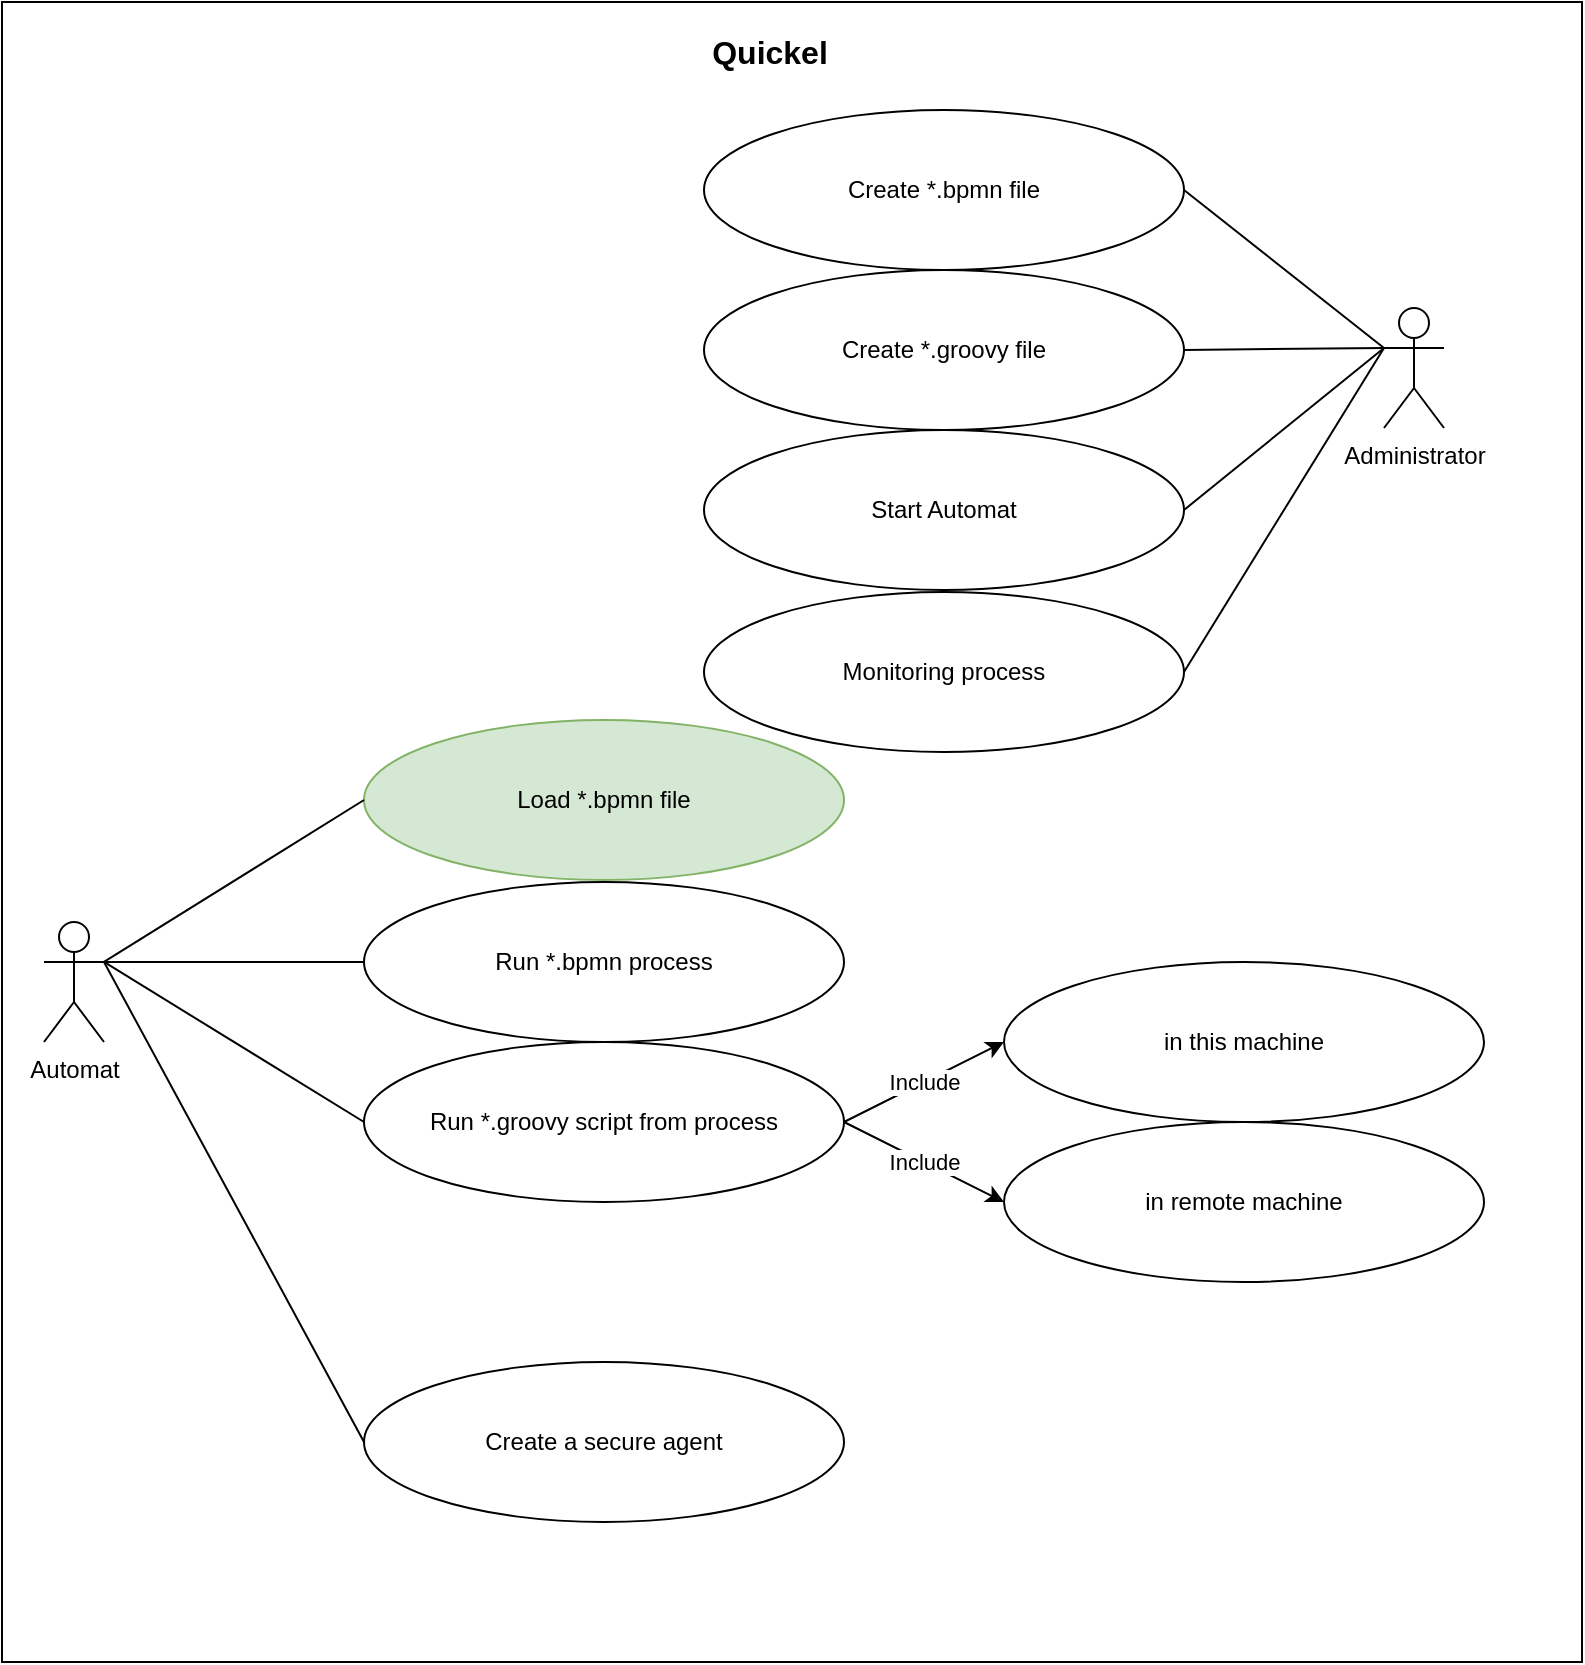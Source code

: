 <mxfile version="14.7.3" type="github">
  <diagram id="Ng2BqvU0paFUUojmLcuE" name="Page-1">
    <mxGraphModel dx="826" dy="1921" grid="1" gridSize="10" guides="1" tooltips="1" connect="1" arrows="1" fold="1" page="1" pageScale="1" pageWidth="827" pageHeight="1169" math="0" shadow="0">
      <root>
        <mxCell id="0" />
        <mxCell id="1" parent="0" />
        <mxCell id="fiTG0JwAD-tm_gVDzVSc-3" value="" style="rounded=0;whiteSpace=wrap;html=1;" parent="1" vertex="1">
          <mxGeometry x="19" y="-120" width="790" height="830" as="geometry" />
        </mxCell>
        <mxCell id="sRjlCFk46RuaAmub3R1Q-1" value="Automat" style="shape=umlActor;verticalLabelPosition=bottom;verticalAlign=top;html=1;outlineConnect=0;" parent="1" vertex="1">
          <mxGeometry x="40" y="340" width="30" height="60" as="geometry" />
        </mxCell>
        <mxCell id="sRjlCFk46RuaAmub3R1Q-2" value="Load *.bpmn file" style="ellipse;whiteSpace=wrap;html=1;fillColor=#d5e8d4;strokeColor=#82b366;" parent="1" vertex="1">
          <mxGeometry x="200" y="239" width="240" height="80" as="geometry" />
        </mxCell>
        <mxCell id="sRjlCFk46RuaAmub3R1Q-3" value="" style="endArrow=none;html=1;entryX=0;entryY=0.5;entryDx=0;entryDy=0;exitX=1;exitY=0.333;exitDx=0;exitDy=0;exitPerimeter=0;" parent="1" source="sRjlCFk46RuaAmub3R1Q-1" target="sRjlCFk46RuaAmub3R1Q-2" edge="1">
          <mxGeometry width="50" height="50" relative="1" as="geometry">
            <mxPoint x="390" y="410" as="sourcePoint" />
            <mxPoint x="440" y="360" as="targetPoint" />
          </mxGeometry>
        </mxCell>
        <mxCell id="sRjlCFk46RuaAmub3R1Q-5" value="Run *.bpmn process" style="ellipse;whiteSpace=wrap;html=1;" parent="1" vertex="1">
          <mxGeometry x="200" y="320" width="240" height="80" as="geometry" />
        </mxCell>
        <mxCell id="sRjlCFk46RuaAmub3R1Q-6" value="" style="endArrow=none;html=1;entryX=0;entryY=0.5;entryDx=0;entryDy=0;exitX=1;exitY=0.333;exitDx=0;exitDy=0;exitPerimeter=0;" parent="1" source="sRjlCFk46RuaAmub3R1Q-1" target="sRjlCFk46RuaAmub3R1Q-5" edge="1">
          <mxGeometry width="50" height="50" relative="1" as="geometry">
            <mxPoint x="70" y="360" as="sourcePoint" />
            <mxPoint x="200" y="430" as="targetPoint" />
          </mxGeometry>
        </mxCell>
        <mxCell id="sRjlCFk46RuaAmub3R1Q-7" value="Run *.groovy script from process" style="ellipse;whiteSpace=wrap;html=1;" parent="1" vertex="1">
          <mxGeometry x="200" y="400" width="240" height="80" as="geometry" />
        </mxCell>
        <mxCell id="sRjlCFk46RuaAmub3R1Q-8" value="" style="endArrow=none;html=1;entryX=0;entryY=0.5;entryDx=0;entryDy=0;exitX=1;exitY=0.333;exitDx=0;exitDy=0;exitPerimeter=0;" parent="1" source="sRjlCFk46RuaAmub3R1Q-1" target="sRjlCFk46RuaAmub3R1Q-7" edge="1">
          <mxGeometry width="50" height="50" relative="1" as="geometry">
            <mxPoint x="120" y="330" as="sourcePoint" />
            <mxPoint x="210" y="370" as="targetPoint" />
          </mxGeometry>
        </mxCell>
        <mxCell id="sRjlCFk46RuaAmub3R1Q-10" value="" style="endArrow=classic;html=1;exitX=1;exitY=0.5;exitDx=0;exitDy=0;entryX=0;entryY=0.5;entryDx=0;entryDy=0;" parent="1" source="sRjlCFk46RuaAmub3R1Q-7" target="sRjlCFk46RuaAmub3R1Q-12" edge="1">
          <mxGeometry relative="1" as="geometry">
            <mxPoint x="460" y="460" as="sourcePoint" />
            <mxPoint x="560" y="460" as="targetPoint" />
          </mxGeometry>
        </mxCell>
        <mxCell id="sRjlCFk46RuaAmub3R1Q-11" value="Include" style="edgeLabel;resizable=0;html=1;align=center;verticalAlign=middle;" parent="sRjlCFk46RuaAmub3R1Q-10" connectable="0" vertex="1">
          <mxGeometry relative="1" as="geometry" />
        </mxCell>
        <mxCell id="sRjlCFk46RuaAmub3R1Q-12" value="in this machine" style="ellipse;whiteSpace=wrap;html=1;" parent="1" vertex="1">
          <mxGeometry x="520" y="360" width="240" height="80" as="geometry" />
        </mxCell>
        <mxCell id="sRjlCFk46RuaAmub3R1Q-13" value="in remote machine" style="ellipse;whiteSpace=wrap;html=1;" parent="1" vertex="1">
          <mxGeometry x="520" y="440" width="240" height="80" as="geometry" />
        </mxCell>
        <mxCell id="sRjlCFk46RuaAmub3R1Q-17" value="" style="endArrow=classic;html=1;exitX=1;exitY=0.5;exitDx=0;exitDy=0;entryX=0;entryY=0.5;entryDx=0;entryDy=0;" parent="1" source="sRjlCFk46RuaAmub3R1Q-7" target="sRjlCFk46RuaAmub3R1Q-13" edge="1">
          <mxGeometry relative="1" as="geometry">
            <mxPoint x="440" y="610" as="sourcePoint" />
            <mxPoint x="520" y="570" as="targetPoint" />
          </mxGeometry>
        </mxCell>
        <mxCell id="sRjlCFk46RuaAmub3R1Q-18" value="Include" style="edgeLabel;resizable=0;html=1;align=center;verticalAlign=middle;" parent="sRjlCFk46RuaAmub3R1Q-17" connectable="0" vertex="1">
          <mxGeometry relative="1" as="geometry" />
        </mxCell>
        <mxCell id="sRjlCFk46RuaAmub3R1Q-20" value="Create а secure agent" style="ellipse;whiteSpace=wrap;html=1;" parent="1" vertex="1">
          <mxGeometry x="200" y="560" width="240" height="80" as="geometry" />
        </mxCell>
        <mxCell id="sRjlCFk46RuaAmub3R1Q-21" value="" style="endArrow=none;html=1;entryX=0;entryY=0.5;entryDx=0;entryDy=0;exitX=1;exitY=0.333;exitDx=0;exitDy=0;exitPerimeter=0;" parent="1" source="sRjlCFk46RuaAmub3R1Q-1" target="sRjlCFk46RuaAmub3R1Q-20" edge="1">
          <mxGeometry width="50" height="50" relative="1" as="geometry">
            <mxPoint x="80" y="360" as="sourcePoint" />
            <mxPoint x="210" y="490" as="targetPoint" />
          </mxGeometry>
        </mxCell>
        <mxCell id="fiTG0JwAD-tm_gVDzVSc-4" value="&lt;font size=&quot;1&quot;&gt;&lt;b style=&quot;font-size: 16px&quot;&gt;Quickel&lt;/b&gt;&lt;/font&gt;" style="text;html=1;strokeColor=none;fillColor=none;align=center;verticalAlign=middle;whiteSpace=wrap;rounded=0;" parent="1" vertex="1">
          <mxGeometry x="383" y="-105" width="40" height="20" as="geometry" />
        </mxCell>
        <mxCell id="fiTG0JwAD-tm_gVDzVSc-5" value="Administrator" style="shape=umlActor;verticalLabelPosition=bottom;verticalAlign=top;html=1;outlineConnect=0;" parent="1" vertex="1">
          <mxGeometry x="710" y="33" width="30" height="60" as="geometry" />
        </mxCell>
        <mxCell id="fiTG0JwAD-tm_gVDzVSc-6" value="Create *.bpmn file" style="ellipse;whiteSpace=wrap;html=1;" parent="1" vertex="1">
          <mxGeometry x="370" y="-66" width="240" height="80" as="geometry" />
        </mxCell>
        <mxCell id="fiTG0JwAD-tm_gVDzVSc-7" value="" style="endArrow=none;html=1;exitX=0;exitY=0.333;exitDx=0;exitDy=0;exitPerimeter=0;entryX=1;entryY=0.5;entryDx=0;entryDy=0;" parent="1" source="fiTG0JwAD-tm_gVDzVSc-5" target="fiTG0JwAD-tm_gVDzVSc-6" edge="1">
          <mxGeometry width="50" height="50" relative="1" as="geometry">
            <mxPoint x="390" y="350" as="sourcePoint" />
            <mxPoint x="440" y="300" as="targetPoint" />
          </mxGeometry>
        </mxCell>
        <mxCell id="fiTG0JwAD-tm_gVDzVSc-8" value="Monitoring process" style="ellipse;whiteSpace=wrap;html=1;" parent="1" vertex="1">
          <mxGeometry x="370" y="175" width="240" height="80" as="geometry" />
        </mxCell>
        <mxCell id="fiTG0JwAD-tm_gVDzVSc-9" value="" style="endArrow=none;html=1;entryX=0;entryY=0.333;entryDx=0;entryDy=0;entryPerimeter=0;exitX=1;exitY=0.5;exitDx=0;exitDy=0;" parent="1" source="fiTG0JwAD-tm_gVDzVSc-8" target="fiTG0JwAD-tm_gVDzVSc-5" edge="1">
          <mxGeometry width="50" height="50" relative="1" as="geometry">
            <mxPoint x="390" y="350" as="sourcePoint" />
            <mxPoint x="440" y="300" as="targetPoint" />
          </mxGeometry>
        </mxCell>
        <mxCell id="fiTG0JwAD-tm_gVDzVSc-12" value="Create *.groovy file" style="ellipse;whiteSpace=wrap;html=1;" parent="1" vertex="1">
          <mxGeometry x="370" y="14" width="240" height="80" as="geometry" />
        </mxCell>
        <mxCell id="fiTG0JwAD-tm_gVDzVSc-13" value="" style="endArrow=none;html=1;entryX=1;entryY=0.5;entryDx=0;entryDy=0;exitX=0;exitY=0.333;exitDx=0;exitDy=0;exitPerimeter=0;" parent="1" source="fiTG0JwAD-tm_gVDzVSc-5" target="fiTG0JwAD-tm_gVDzVSc-12" edge="1">
          <mxGeometry width="50" height="50" relative="1" as="geometry">
            <mxPoint x="710" y="10" as="sourcePoint" />
            <mxPoint x="620" y="-10" as="targetPoint" />
          </mxGeometry>
        </mxCell>
        <mxCell id="fiTG0JwAD-tm_gVDzVSc-14" value="Start Automat" style="ellipse;whiteSpace=wrap;html=1;" parent="1" vertex="1">
          <mxGeometry x="370" y="94" width="240" height="80" as="geometry" />
        </mxCell>
        <mxCell id="fiTG0JwAD-tm_gVDzVSc-15" value="" style="endArrow=none;html=1;entryX=1;entryY=0.5;entryDx=0;entryDy=0;exitX=0;exitY=0.333;exitDx=0;exitDy=0;exitPerimeter=0;" parent="1" source="fiTG0JwAD-tm_gVDzVSc-5" target="fiTG0JwAD-tm_gVDzVSc-14" edge="1">
          <mxGeometry width="50" height="50" relative="1" as="geometry">
            <mxPoint x="720" y="69" as="sourcePoint" />
            <mxPoint x="620" y="70" as="targetPoint" />
          </mxGeometry>
        </mxCell>
      </root>
    </mxGraphModel>
  </diagram>
</mxfile>
